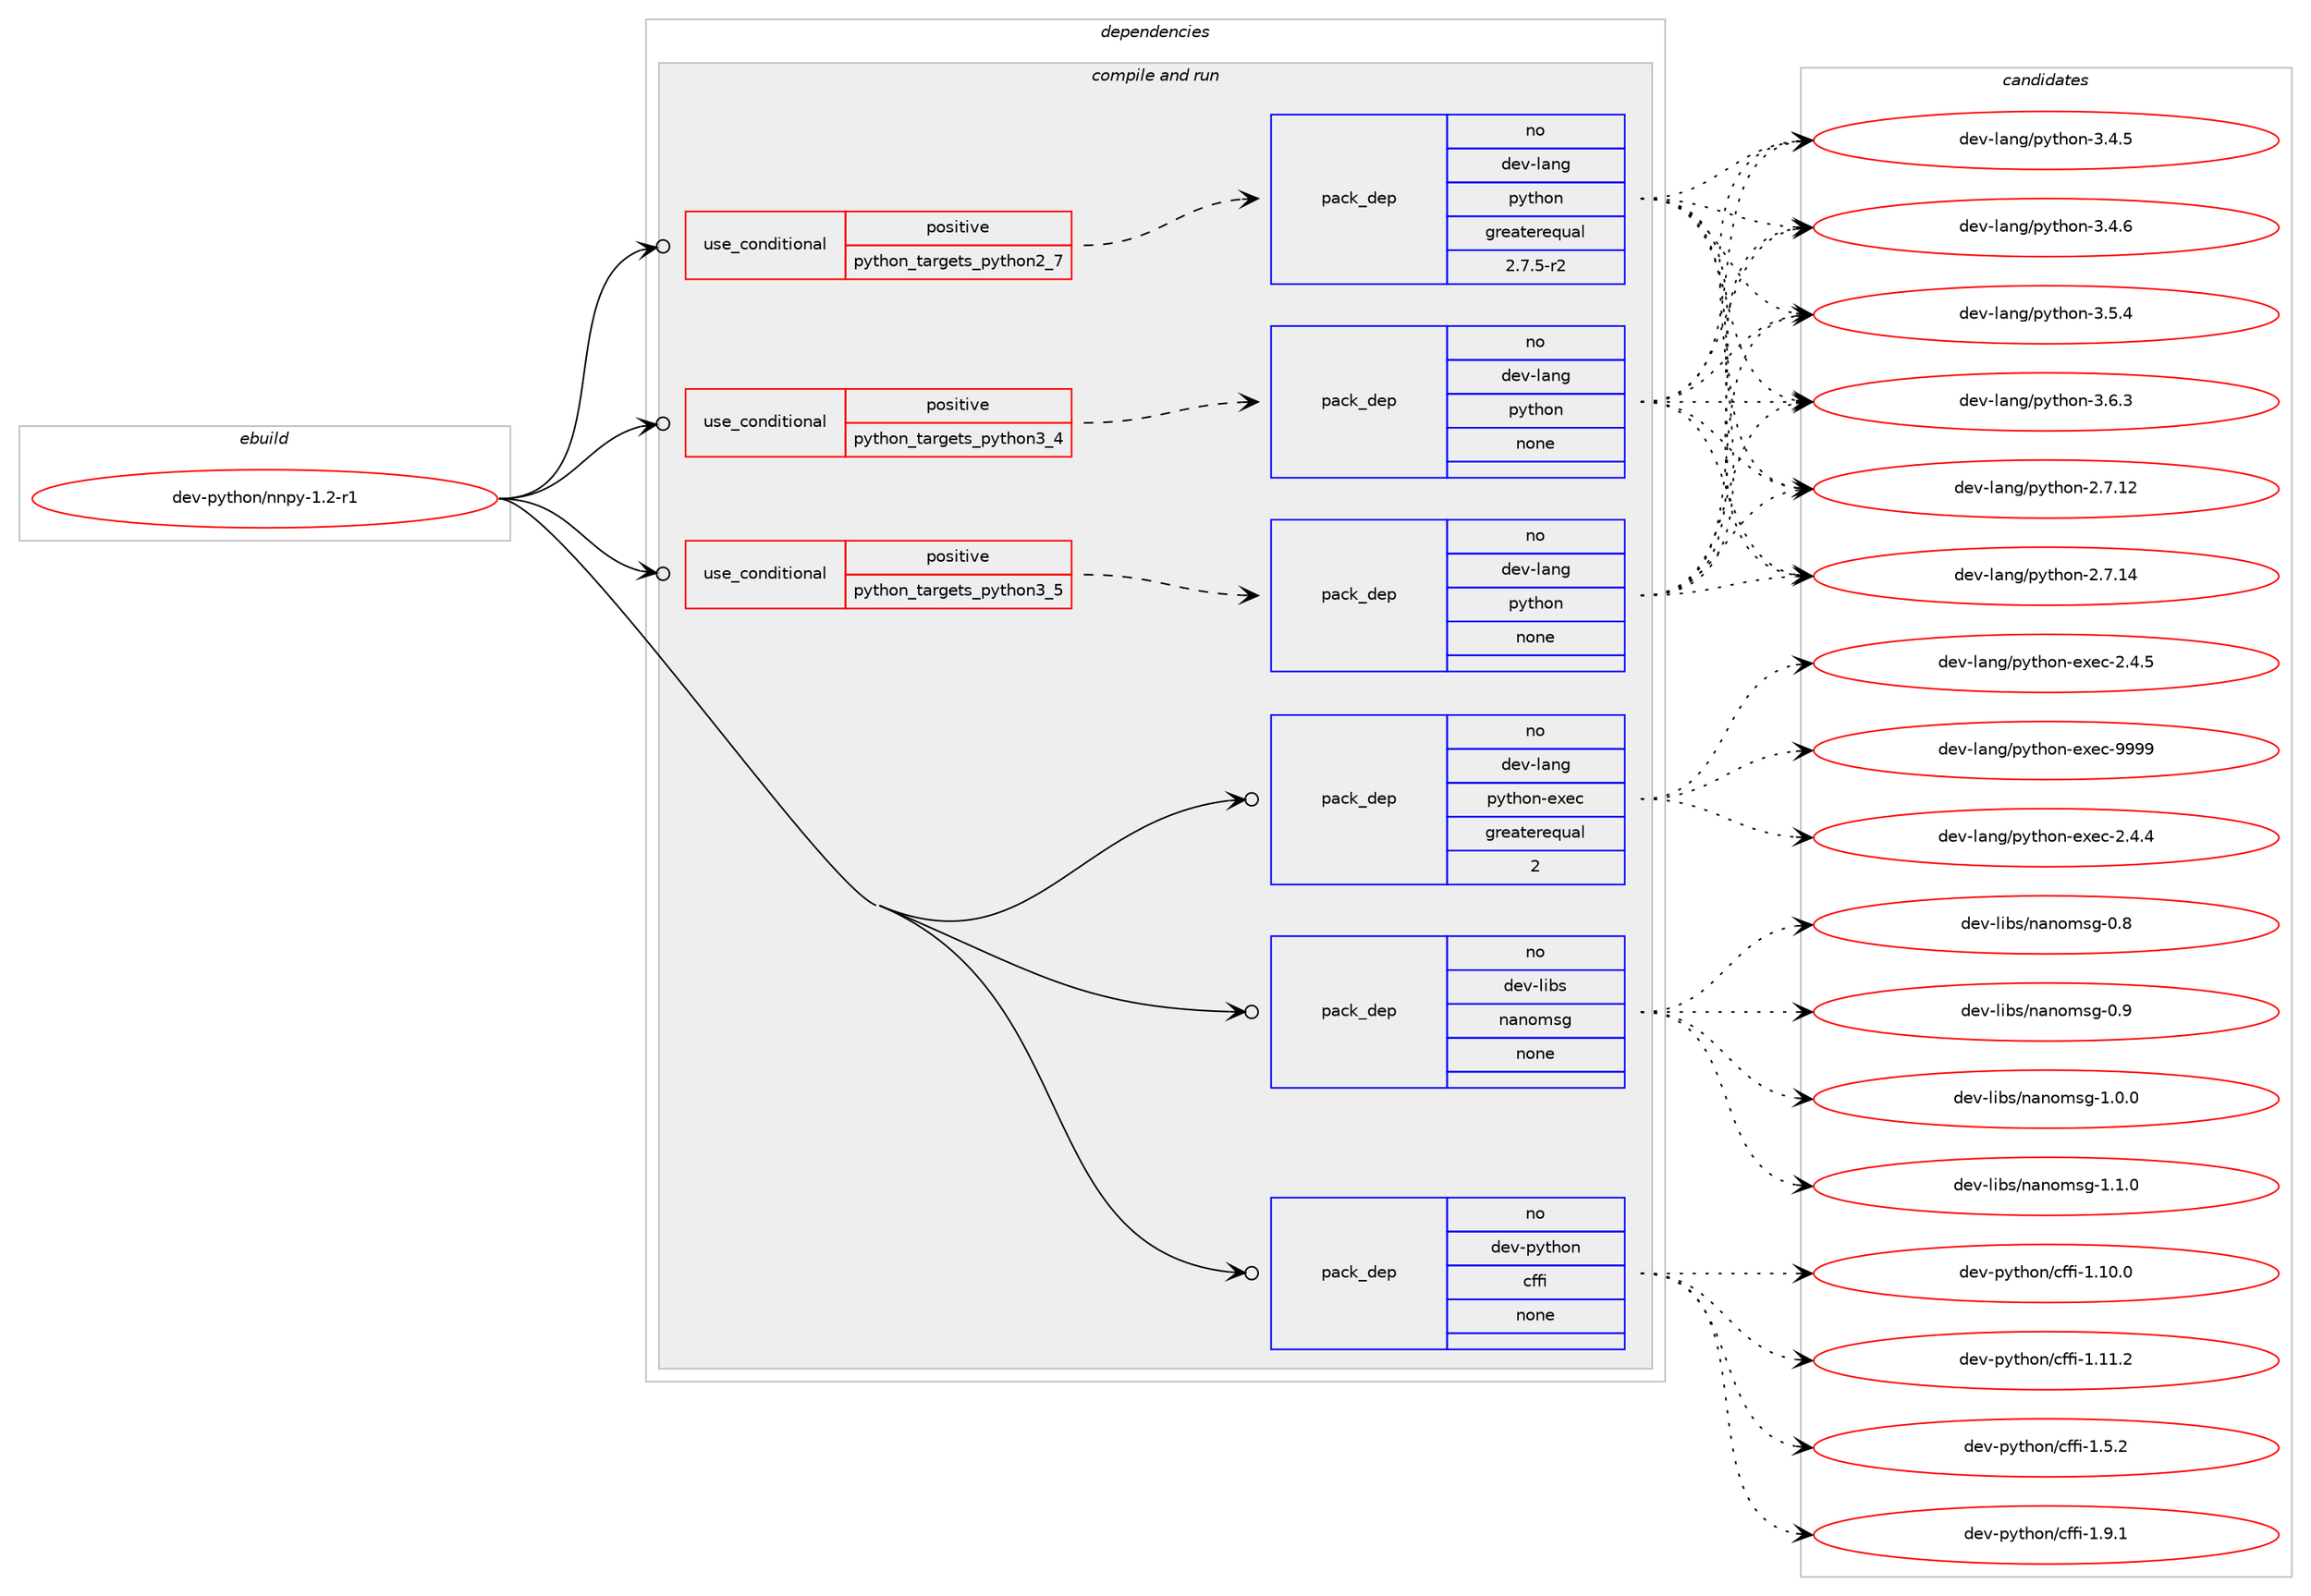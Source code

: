 digraph prolog {

# *************
# Graph options
# *************

newrank=true;
concentrate=true;
compound=true;
graph [rankdir=LR,fontname=Helvetica,fontsize=10,ranksep=1.5];#, ranksep=2.5, nodesep=0.2];
edge  [arrowhead=vee];
node  [fontname=Helvetica,fontsize=10];

# **********
# The ebuild
# **********

subgraph cluster_leftcol {
color=gray;
rank=same;
label=<<i>ebuild</i>>;
id [label="dev-python/nnpy-1.2-r1", color=red, width=4, href="../dev-python/nnpy-1.2-r1.svg"];
}

# ****************
# The dependencies
# ****************

subgraph cluster_midcol {
color=gray;
label=<<i>dependencies</i>>;
subgraph cluster_compile {
fillcolor="#eeeeee";
style=filled;
label=<<i>compile</i>>;
}
subgraph cluster_compileandrun {
fillcolor="#eeeeee";
style=filled;
label=<<i>compile and run</i>>;
subgraph cond36075 {
dependency168092 [label=<<TABLE BORDER="0" CELLBORDER="1" CELLSPACING="0" CELLPADDING="4"><TR><TD ROWSPAN="3" CELLPADDING="10">use_conditional</TD></TR><TR><TD>positive</TD></TR><TR><TD>python_targets_python2_7</TD></TR></TABLE>>, shape=none, color=red];
subgraph pack128158 {
dependency168093 [label=<<TABLE BORDER="0" CELLBORDER="1" CELLSPACING="0" CELLPADDING="4" WIDTH="220"><TR><TD ROWSPAN="6" CELLPADDING="30">pack_dep</TD></TR><TR><TD WIDTH="110">no</TD></TR><TR><TD>dev-lang</TD></TR><TR><TD>python</TD></TR><TR><TD>greaterequal</TD></TR><TR><TD>2.7.5-r2</TD></TR></TABLE>>, shape=none, color=blue];
}
dependency168092:e -> dependency168093:w [weight=20,style="dashed",arrowhead="vee"];
}
id:e -> dependency168092:w [weight=20,style="solid",arrowhead="odotvee"];
subgraph cond36076 {
dependency168094 [label=<<TABLE BORDER="0" CELLBORDER="1" CELLSPACING="0" CELLPADDING="4"><TR><TD ROWSPAN="3" CELLPADDING="10">use_conditional</TD></TR><TR><TD>positive</TD></TR><TR><TD>python_targets_python3_4</TD></TR></TABLE>>, shape=none, color=red];
subgraph pack128159 {
dependency168095 [label=<<TABLE BORDER="0" CELLBORDER="1" CELLSPACING="0" CELLPADDING="4" WIDTH="220"><TR><TD ROWSPAN="6" CELLPADDING="30">pack_dep</TD></TR><TR><TD WIDTH="110">no</TD></TR><TR><TD>dev-lang</TD></TR><TR><TD>python</TD></TR><TR><TD>none</TD></TR><TR><TD></TD></TR></TABLE>>, shape=none, color=blue];
}
dependency168094:e -> dependency168095:w [weight=20,style="dashed",arrowhead="vee"];
}
id:e -> dependency168094:w [weight=20,style="solid",arrowhead="odotvee"];
subgraph cond36077 {
dependency168096 [label=<<TABLE BORDER="0" CELLBORDER="1" CELLSPACING="0" CELLPADDING="4"><TR><TD ROWSPAN="3" CELLPADDING="10">use_conditional</TD></TR><TR><TD>positive</TD></TR><TR><TD>python_targets_python3_5</TD></TR></TABLE>>, shape=none, color=red];
subgraph pack128160 {
dependency168097 [label=<<TABLE BORDER="0" CELLBORDER="1" CELLSPACING="0" CELLPADDING="4" WIDTH="220"><TR><TD ROWSPAN="6" CELLPADDING="30">pack_dep</TD></TR><TR><TD WIDTH="110">no</TD></TR><TR><TD>dev-lang</TD></TR><TR><TD>python</TD></TR><TR><TD>none</TD></TR><TR><TD></TD></TR></TABLE>>, shape=none, color=blue];
}
dependency168096:e -> dependency168097:w [weight=20,style="dashed",arrowhead="vee"];
}
id:e -> dependency168096:w [weight=20,style="solid",arrowhead="odotvee"];
subgraph pack128161 {
dependency168098 [label=<<TABLE BORDER="0" CELLBORDER="1" CELLSPACING="0" CELLPADDING="4" WIDTH="220"><TR><TD ROWSPAN="6" CELLPADDING="30">pack_dep</TD></TR><TR><TD WIDTH="110">no</TD></TR><TR><TD>dev-lang</TD></TR><TR><TD>python-exec</TD></TR><TR><TD>greaterequal</TD></TR><TR><TD>2</TD></TR></TABLE>>, shape=none, color=blue];
}
id:e -> dependency168098:w [weight=20,style="solid",arrowhead="odotvee"];
subgraph pack128162 {
dependency168099 [label=<<TABLE BORDER="0" CELLBORDER="1" CELLSPACING="0" CELLPADDING="4" WIDTH="220"><TR><TD ROWSPAN="6" CELLPADDING="30">pack_dep</TD></TR><TR><TD WIDTH="110">no</TD></TR><TR><TD>dev-libs</TD></TR><TR><TD>nanomsg</TD></TR><TR><TD>none</TD></TR><TR><TD></TD></TR></TABLE>>, shape=none, color=blue];
}
id:e -> dependency168099:w [weight=20,style="solid",arrowhead="odotvee"];
subgraph pack128163 {
dependency168100 [label=<<TABLE BORDER="0" CELLBORDER="1" CELLSPACING="0" CELLPADDING="4" WIDTH="220"><TR><TD ROWSPAN="6" CELLPADDING="30">pack_dep</TD></TR><TR><TD WIDTH="110">no</TD></TR><TR><TD>dev-python</TD></TR><TR><TD>cffi</TD></TR><TR><TD>none</TD></TR><TR><TD></TD></TR></TABLE>>, shape=none, color=blue];
}
id:e -> dependency168100:w [weight=20,style="solid",arrowhead="odotvee"];
}
subgraph cluster_run {
fillcolor="#eeeeee";
style=filled;
label=<<i>run</i>>;
}
}

# **************
# The candidates
# **************

subgraph cluster_choices {
rank=same;
color=gray;
label=<<i>candidates</i>>;

subgraph choice128158 {
color=black;
nodesep=1;
choice10010111845108971101034711212111610411111045504655464950 [label="dev-lang/python-2.7.12", color=red, width=4,href="../dev-lang/python-2.7.12.svg"];
choice10010111845108971101034711212111610411111045504655464952 [label="dev-lang/python-2.7.14", color=red, width=4,href="../dev-lang/python-2.7.14.svg"];
choice100101118451089711010347112121116104111110455146524653 [label="dev-lang/python-3.4.5", color=red, width=4,href="../dev-lang/python-3.4.5.svg"];
choice100101118451089711010347112121116104111110455146524654 [label="dev-lang/python-3.4.6", color=red, width=4,href="../dev-lang/python-3.4.6.svg"];
choice100101118451089711010347112121116104111110455146534652 [label="dev-lang/python-3.5.4", color=red, width=4,href="../dev-lang/python-3.5.4.svg"];
choice100101118451089711010347112121116104111110455146544651 [label="dev-lang/python-3.6.3", color=red, width=4,href="../dev-lang/python-3.6.3.svg"];
dependency168093:e -> choice10010111845108971101034711212111610411111045504655464950:w [style=dotted,weight="100"];
dependency168093:e -> choice10010111845108971101034711212111610411111045504655464952:w [style=dotted,weight="100"];
dependency168093:e -> choice100101118451089711010347112121116104111110455146524653:w [style=dotted,weight="100"];
dependency168093:e -> choice100101118451089711010347112121116104111110455146524654:w [style=dotted,weight="100"];
dependency168093:e -> choice100101118451089711010347112121116104111110455146534652:w [style=dotted,weight="100"];
dependency168093:e -> choice100101118451089711010347112121116104111110455146544651:w [style=dotted,weight="100"];
}
subgraph choice128159 {
color=black;
nodesep=1;
choice10010111845108971101034711212111610411111045504655464950 [label="dev-lang/python-2.7.12", color=red, width=4,href="../dev-lang/python-2.7.12.svg"];
choice10010111845108971101034711212111610411111045504655464952 [label="dev-lang/python-2.7.14", color=red, width=4,href="../dev-lang/python-2.7.14.svg"];
choice100101118451089711010347112121116104111110455146524653 [label="dev-lang/python-3.4.5", color=red, width=4,href="../dev-lang/python-3.4.5.svg"];
choice100101118451089711010347112121116104111110455146524654 [label="dev-lang/python-3.4.6", color=red, width=4,href="../dev-lang/python-3.4.6.svg"];
choice100101118451089711010347112121116104111110455146534652 [label="dev-lang/python-3.5.4", color=red, width=4,href="../dev-lang/python-3.5.4.svg"];
choice100101118451089711010347112121116104111110455146544651 [label="dev-lang/python-3.6.3", color=red, width=4,href="../dev-lang/python-3.6.3.svg"];
dependency168095:e -> choice10010111845108971101034711212111610411111045504655464950:w [style=dotted,weight="100"];
dependency168095:e -> choice10010111845108971101034711212111610411111045504655464952:w [style=dotted,weight="100"];
dependency168095:e -> choice100101118451089711010347112121116104111110455146524653:w [style=dotted,weight="100"];
dependency168095:e -> choice100101118451089711010347112121116104111110455146524654:w [style=dotted,weight="100"];
dependency168095:e -> choice100101118451089711010347112121116104111110455146534652:w [style=dotted,weight="100"];
dependency168095:e -> choice100101118451089711010347112121116104111110455146544651:w [style=dotted,weight="100"];
}
subgraph choice128160 {
color=black;
nodesep=1;
choice10010111845108971101034711212111610411111045504655464950 [label="dev-lang/python-2.7.12", color=red, width=4,href="../dev-lang/python-2.7.12.svg"];
choice10010111845108971101034711212111610411111045504655464952 [label="dev-lang/python-2.7.14", color=red, width=4,href="../dev-lang/python-2.7.14.svg"];
choice100101118451089711010347112121116104111110455146524653 [label="dev-lang/python-3.4.5", color=red, width=4,href="../dev-lang/python-3.4.5.svg"];
choice100101118451089711010347112121116104111110455146524654 [label="dev-lang/python-3.4.6", color=red, width=4,href="../dev-lang/python-3.4.6.svg"];
choice100101118451089711010347112121116104111110455146534652 [label="dev-lang/python-3.5.4", color=red, width=4,href="../dev-lang/python-3.5.4.svg"];
choice100101118451089711010347112121116104111110455146544651 [label="dev-lang/python-3.6.3", color=red, width=4,href="../dev-lang/python-3.6.3.svg"];
dependency168097:e -> choice10010111845108971101034711212111610411111045504655464950:w [style=dotted,weight="100"];
dependency168097:e -> choice10010111845108971101034711212111610411111045504655464952:w [style=dotted,weight="100"];
dependency168097:e -> choice100101118451089711010347112121116104111110455146524653:w [style=dotted,weight="100"];
dependency168097:e -> choice100101118451089711010347112121116104111110455146524654:w [style=dotted,weight="100"];
dependency168097:e -> choice100101118451089711010347112121116104111110455146534652:w [style=dotted,weight="100"];
dependency168097:e -> choice100101118451089711010347112121116104111110455146544651:w [style=dotted,weight="100"];
}
subgraph choice128161 {
color=black;
nodesep=1;
choice1001011184510897110103471121211161041111104510112010199455046524652 [label="dev-lang/python-exec-2.4.4", color=red, width=4,href="../dev-lang/python-exec-2.4.4.svg"];
choice1001011184510897110103471121211161041111104510112010199455046524653 [label="dev-lang/python-exec-2.4.5", color=red, width=4,href="../dev-lang/python-exec-2.4.5.svg"];
choice10010111845108971101034711212111610411111045101120101994557575757 [label="dev-lang/python-exec-9999", color=red, width=4,href="../dev-lang/python-exec-9999.svg"];
dependency168098:e -> choice1001011184510897110103471121211161041111104510112010199455046524652:w [style=dotted,weight="100"];
dependency168098:e -> choice1001011184510897110103471121211161041111104510112010199455046524653:w [style=dotted,weight="100"];
dependency168098:e -> choice10010111845108971101034711212111610411111045101120101994557575757:w [style=dotted,weight="100"];
}
subgraph choice128162 {
color=black;
nodesep=1;
choice1001011184510810598115471109711011110911510345484656 [label="dev-libs/nanomsg-0.8", color=red, width=4,href="../dev-libs/nanomsg-0.8.svg"];
choice1001011184510810598115471109711011110911510345484657 [label="dev-libs/nanomsg-0.9", color=red, width=4,href="../dev-libs/nanomsg-0.9.svg"];
choice10010111845108105981154711097110111109115103454946484648 [label="dev-libs/nanomsg-1.0.0", color=red, width=4,href="../dev-libs/nanomsg-1.0.0.svg"];
choice10010111845108105981154711097110111109115103454946494648 [label="dev-libs/nanomsg-1.1.0", color=red, width=4,href="../dev-libs/nanomsg-1.1.0.svg"];
dependency168099:e -> choice1001011184510810598115471109711011110911510345484656:w [style=dotted,weight="100"];
dependency168099:e -> choice1001011184510810598115471109711011110911510345484657:w [style=dotted,weight="100"];
dependency168099:e -> choice10010111845108105981154711097110111109115103454946484648:w [style=dotted,weight="100"];
dependency168099:e -> choice10010111845108105981154711097110111109115103454946494648:w [style=dotted,weight="100"];
}
subgraph choice128163 {
color=black;
nodesep=1;
choice10010111845112121116104111110479910210210545494649484648 [label="dev-python/cffi-1.10.0", color=red, width=4,href="../dev-python/cffi-1.10.0.svg"];
choice10010111845112121116104111110479910210210545494649494650 [label="dev-python/cffi-1.11.2", color=red, width=4,href="../dev-python/cffi-1.11.2.svg"];
choice100101118451121211161041111104799102102105454946534650 [label="dev-python/cffi-1.5.2", color=red, width=4,href="../dev-python/cffi-1.5.2.svg"];
choice100101118451121211161041111104799102102105454946574649 [label="dev-python/cffi-1.9.1", color=red, width=4,href="../dev-python/cffi-1.9.1.svg"];
dependency168100:e -> choice10010111845112121116104111110479910210210545494649484648:w [style=dotted,weight="100"];
dependency168100:e -> choice10010111845112121116104111110479910210210545494649494650:w [style=dotted,weight="100"];
dependency168100:e -> choice100101118451121211161041111104799102102105454946534650:w [style=dotted,weight="100"];
dependency168100:e -> choice100101118451121211161041111104799102102105454946574649:w [style=dotted,weight="100"];
}
}

}
